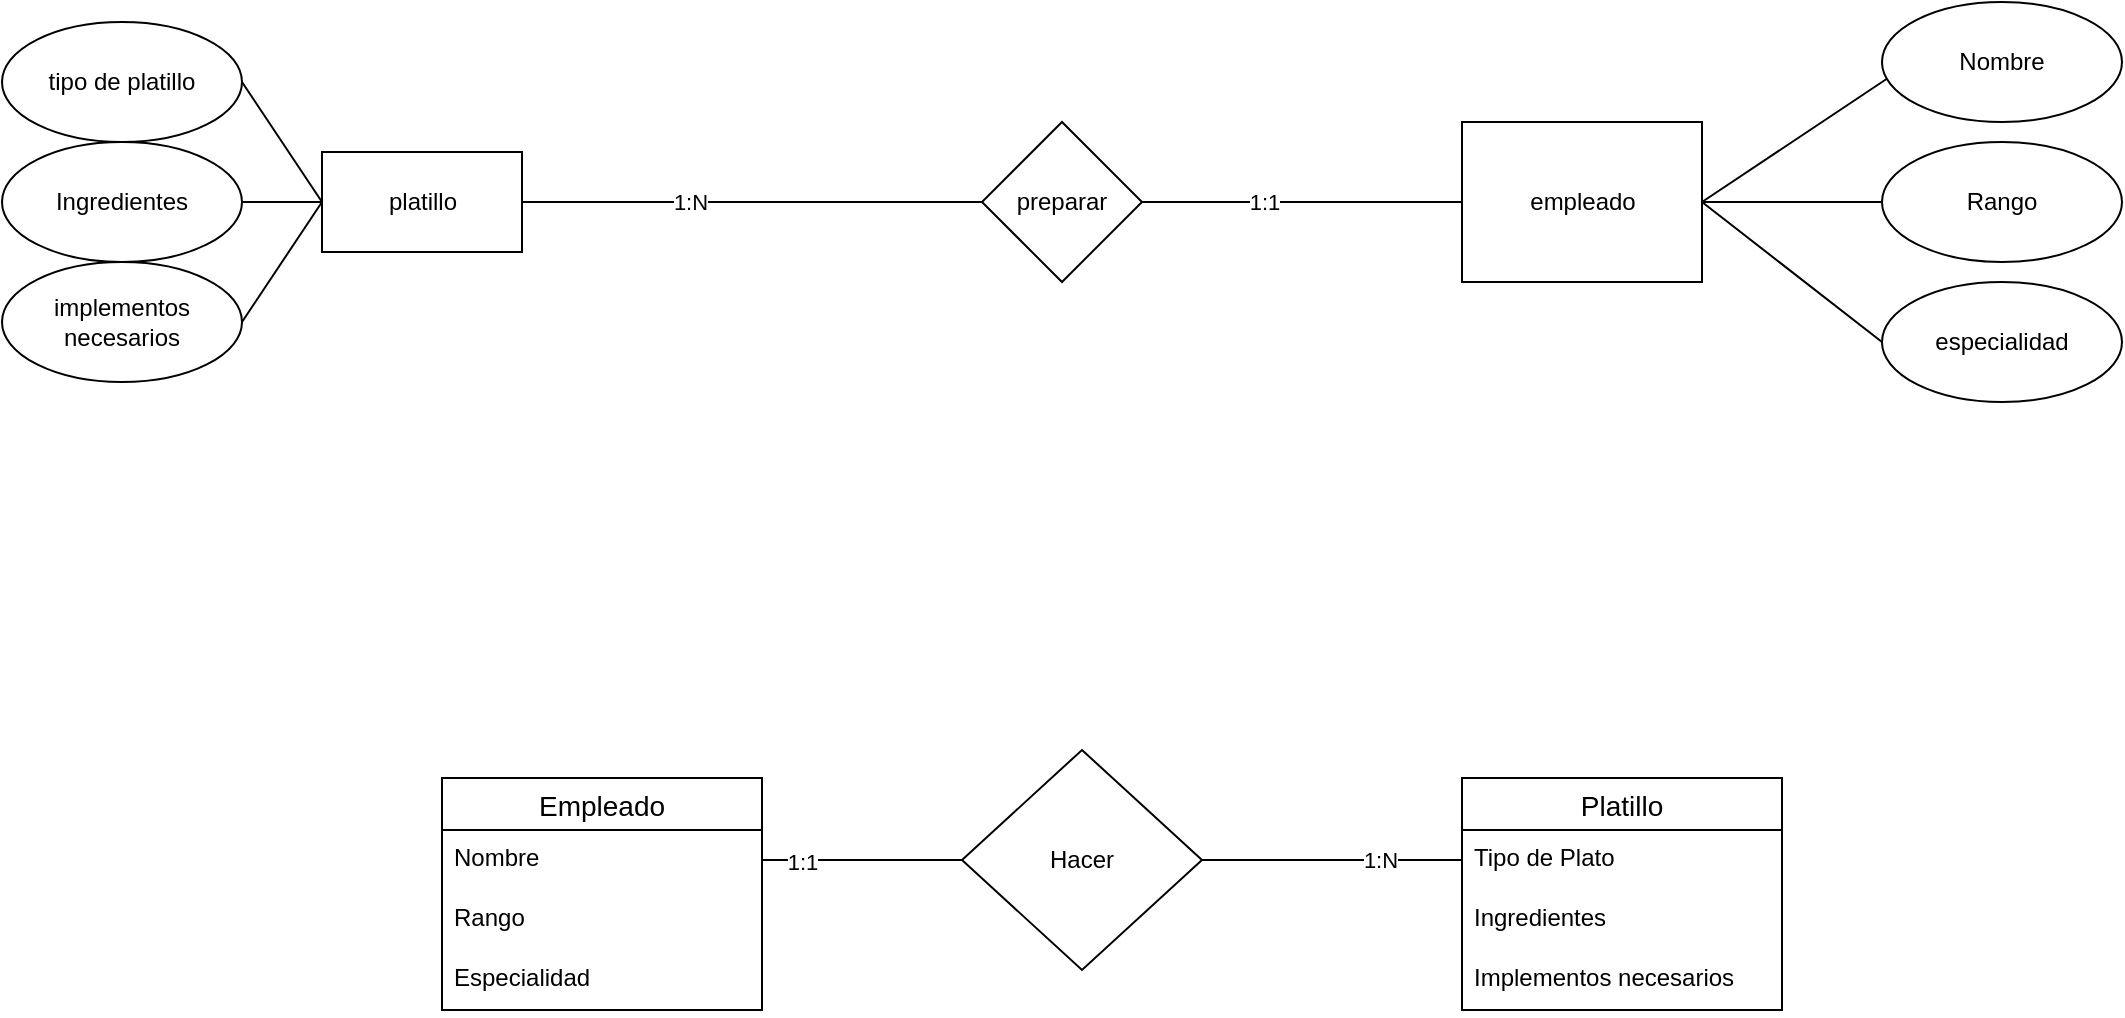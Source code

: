 <mxfile version="14.9.6" type="github">
  <diagram id="_SgC4pJXE5jOWkK6Uz9D" name="Page-1">
    <mxGraphModel dx="2489" dy="762" grid="1" gridSize="10" guides="1" tooltips="1" connect="1" arrows="1" fold="1" page="1" pageScale="1" pageWidth="827" pageHeight="1169" math="0" shadow="0">
      <root>
        <mxCell id="0" />
        <mxCell id="1" parent="0" />
        <mxCell id="Zh--WylhP0kHJJEPY8Jx-1" value="empleado" style="html=1;dashed=0;whitespace=wrap;" parent="1" vertex="1">
          <mxGeometry x="720" y="160" width="120" height="80" as="geometry" />
        </mxCell>
        <mxCell id="Zh--WylhP0kHJJEPY8Jx-2" value="platillo" style="html=1;dashed=0;whitespace=wrap;" parent="1" vertex="1">
          <mxGeometry x="150" y="175" width="100" height="50" as="geometry" />
        </mxCell>
        <mxCell id="Zh--WylhP0kHJJEPY8Jx-11" value="" style="endArrow=none;html=1;entryX=1;entryY=0.5;entryDx=0;entryDy=0;exitX=0;exitY=0.5;exitDx=0;exitDy=0;" parent="1" source="Zh--WylhP0kHJJEPY8Jx-21" target="Zh--WylhP0kHJJEPY8Jx-1" edge="1">
          <mxGeometry width="50" height="50" relative="1" as="geometry">
            <mxPoint x="380" y="420" as="sourcePoint" />
            <mxPoint x="430" y="370" as="targetPoint" />
          </mxGeometry>
        </mxCell>
        <mxCell id="Zh--WylhP0kHJJEPY8Jx-13" value="" style="endArrow=none;html=1;entryX=0.5;entryY=0;entryDx=0;entryDy=0;exitX=1;exitY=0.5;exitDx=0;exitDy=0;" parent="1" source="Zh--WylhP0kHJJEPY8Jx-1" target="Zh--WylhP0kHJJEPY8Jx-19" edge="1">
          <mxGeometry width="50" height="50" relative="1" as="geometry">
            <mxPoint x="860" y="200" as="sourcePoint" />
            <mxPoint x="430" y="370" as="targetPoint" />
          </mxGeometry>
        </mxCell>
        <mxCell id="Zh--WylhP0kHJJEPY8Jx-19" value="Nombre" style="ellipse;whiteSpace=wrap;html=1;" parent="1" vertex="1">
          <mxGeometry x="930" y="100" width="120" height="60" as="geometry" />
        </mxCell>
        <mxCell id="Zh--WylhP0kHJJEPY8Jx-21" value="especialidad" style="ellipse;whiteSpace=wrap;html=1;" parent="1" vertex="1">
          <mxGeometry x="930" y="240" width="120" height="60" as="geometry" />
        </mxCell>
        <mxCell id="Zh--WylhP0kHJJEPY8Jx-22" value="tipo de platillo" style="ellipse;whiteSpace=wrap;html=1;" parent="1" vertex="1">
          <mxGeometry x="-10" y="110" width="120" height="60" as="geometry" />
        </mxCell>
        <mxCell id="Zh--WylhP0kHJJEPY8Jx-23" value="Ingredientes" style="ellipse;whiteSpace=wrap;html=1;" parent="1" vertex="1">
          <mxGeometry x="-10" y="170" width="120" height="60" as="geometry" />
        </mxCell>
        <mxCell id="Zh--WylhP0kHJJEPY8Jx-24" value="" style="endArrow=none;html=1;entryX=1;entryY=0.5;entryDx=0;entryDy=0;exitX=0;exitY=0.5;exitDx=0;exitDy=0;" parent="1" source="Zh--WylhP0kHJJEPY8Jx-2" target="Zh--WylhP0kHJJEPY8Jx-22" edge="1">
          <mxGeometry width="50" height="50" relative="1" as="geometry">
            <mxPoint x="370" y="390" as="sourcePoint" />
            <mxPoint x="420" y="340" as="targetPoint" />
          </mxGeometry>
        </mxCell>
        <mxCell id="Zh--WylhP0kHJJEPY8Jx-25" value="" style="endArrow=none;html=1;entryX=0;entryY=0.5;entryDx=0;entryDy=0;exitX=1;exitY=0.5;exitDx=0;exitDy=0;" parent="1" source="Zh--WylhP0kHJJEPY8Jx-23" target="Zh--WylhP0kHJJEPY8Jx-2" edge="1">
          <mxGeometry width="50" height="50" relative="1" as="geometry">
            <mxPoint x="370" y="390" as="sourcePoint" />
            <mxPoint x="420" y="340" as="targetPoint" />
          </mxGeometry>
        </mxCell>
        <mxCell id="Zh--WylhP0kHJJEPY8Jx-26" value="preparar" style="rhombus;whiteSpace=wrap;html=1;" parent="1" vertex="1">
          <mxGeometry x="480" y="160" width="80" height="80" as="geometry" />
        </mxCell>
        <mxCell id="Zh--WylhP0kHJJEPY8Jx-27" value="" style="endArrow=none;html=1;exitX=1;exitY=0.5;exitDx=0;exitDy=0;" parent="1" source="Zh--WylhP0kHJJEPY8Jx-2" target="Zh--WylhP0kHJJEPY8Jx-26" edge="1">
          <mxGeometry width="50" height="50" relative="1" as="geometry">
            <mxPoint x="390" y="390" as="sourcePoint" />
            <mxPoint x="440" y="340" as="targetPoint" />
            <Array as="points" />
          </mxGeometry>
        </mxCell>
        <mxCell id="Rj5sBrgI9cjhUqgiT_DL-21" value="1:N" style="edgeLabel;html=1;align=center;verticalAlign=middle;resizable=0;points=[];" parent="Zh--WylhP0kHJJEPY8Jx-27" vertex="1" connectable="0">
          <mxGeometry x="-0.276" y="-4" relative="1" as="geometry">
            <mxPoint y="-4" as="offset" />
          </mxGeometry>
        </mxCell>
        <mxCell id="Zh--WylhP0kHJJEPY8Jx-28" value="" style="endArrow=none;html=1;entryX=0;entryY=0.5;entryDx=0;entryDy=0;exitX=1;exitY=0.5;exitDx=0;exitDy=0;" parent="1" source="Zh--WylhP0kHJJEPY8Jx-26" target="Zh--WylhP0kHJJEPY8Jx-1" edge="1">
          <mxGeometry width="50" height="50" relative="1" as="geometry">
            <mxPoint x="390" y="390" as="sourcePoint" />
            <mxPoint x="440" y="340" as="targetPoint" />
          </mxGeometry>
        </mxCell>
        <mxCell id="Rj5sBrgI9cjhUqgiT_DL-32" value="1:1" style="edgeLabel;html=1;align=center;verticalAlign=middle;resizable=0;points=[];" parent="Zh--WylhP0kHJJEPY8Jx-28" vertex="1" connectable="0">
          <mxGeometry x="-0.246" relative="1" as="geometry">
            <mxPoint as="offset" />
          </mxGeometry>
        </mxCell>
        <mxCell id="Rj5sBrgI9cjhUqgiT_DL-11" value="Platillo" style="swimlane;fontStyle=0;childLayout=stackLayout;horizontal=1;startSize=26;horizontalStack=0;resizeParent=1;resizeParentMax=0;resizeLast=0;collapsible=1;marginBottom=0;align=center;fontSize=14;" parent="1" vertex="1">
          <mxGeometry x="720" y="488" width="160" height="116" as="geometry" />
        </mxCell>
        <mxCell id="Rj5sBrgI9cjhUqgiT_DL-12" value="Tipo de Plato" style="text;strokeColor=none;fillColor=none;spacingLeft=4;spacingRight=4;overflow=hidden;rotatable=0;points=[[0,0.5],[1,0.5]];portConstraint=eastwest;fontSize=12;" parent="Rj5sBrgI9cjhUqgiT_DL-11" vertex="1">
          <mxGeometry y="26" width="160" height="30" as="geometry" />
        </mxCell>
        <mxCell id="Rj5sBrgI9cjhUqgiT_DL-13" value="Ingredientes" style="text;strokeColor=none;fillColor=none;spacingLeft=4;spacingRight=4;overflow=hidden;rotatable=0;points=[[0,0.5],[1,0.5]];portConstraint=eastwest;fontSize=12;" parent="Rj5sBrgI9cjhUqgiT_DL-11" vertex="1">
          <mxGeometry y="56" width="160" height="30" as="geometry" />
        </mxCell>
        <mxCell id="Rj5sBrgI9cjhUqgiT_DL-35" value="Implementos necesarios" style="text;strokeColor=none;fillColor=none;spacingLeft=4;spacingRight=4;overflow=hidden;rotatable=0;points=[[0,0.5],[1,0.5]];portConstraint=eastwest;fontSize=12;" parent="Rj5sBrgI9cjhUqgiT_DL-11" vertex="1">
          <mxGeometry y="86" width="160" height="30" as="geometry" />
        </mxCell>
        <mxCell id="Rj5sBrgI9cjhUqgiT_DL-15" value="Empleado" style="swimlane;fontStyle=0;childLayout=stackLayout;horizontal=1;startSize=26;horizontalStack=0;resizeParent=1;resizeParentMax=0;resizeLast=0;collapsible=1;marginBottom=0;align=center;fontSize=14;" parent="1" vertex="1">
          <mxGeometry x="210" y="488" width="160" height="116" as="geometry" />
        </mxCell>
        <mxCell id="Rj5sBrgI9cjhUqgiT_DL-16" value="Nombre" style="text;strokeColor=none;fillColor=none;spacingLeft=4;spacingRight=4;overflow=hidden;rotatable=0;points=[[0,0.5],[1,0.5]];portConstraint=eastwest;fontSize=12;" parent="Rj5sBrgI9cjhUqgiT_DL-15" vertex="1">
          <mxGeometry y="26" width="160" height="30" as="geometry" />
        </mxCell>
        <mxCell id="Rj5sBrgI9cjhUqgiT_DL-18" value="Rango" style="text;strokeColor=none;fillColor=none;spacingLeft=4;spacingRight=4;overflow=hidden;rotatable=0;points=[[0,0.5],[1,0.5]];portConstraint=eastwest;fontSize=12;" parent="Rj5sBrgI9cjhUqgiT_DL-15" vertex="1">
          <mxGeometry y="56" width="160" height="30" as="geometry" />
        </mxCell>
        <mxCell id="Rj5sBrgI9cjhUqgiT_DL-31" value="Especialidad" style="text;strokeColor=none;fillColor=none;spacingLeft=4;spacingRight=4;overflow=hidden;rotatable=0;points=[[0,0.5],[1,0.5]];portConstraint=eastwest;fontSize=12;" parent="Rj5sBrgI9cjhUqgiT_DL-15" vertex="1">
          <mxGeometry y="86" width="160" height="30" as="geometry" />
        </mxCell>
        <mxCell id="Rj5sBrgI9cjhUqgiT_DL-19" value="Hacer" style="rhombus;whiteSpace=wrap;html=1;" parent="1" vertex="1">
          <mxGeometry x="470" y="474" width="120" height="110" as="geometry" />
        </mxCell>
        <mxCell id="Rj5sBrgI9cjhUqgiT_DL-24" value="" style="endArrow=none;html=1;entryX=0;entryY=0.5;entryDx=0;entryDy=0;exitX=1;exitY=0.5;exitDx=0;exitDy=0;" parent="1" source="Rj5sBrgI9cjhUqgiT_DL-19" target="Rj5sBrgI9cjhUqgiT_DL-12" edge="1">
          <mxGeometry width="50" height="50" relative="1" as="geometry">
            <mxPoint x="530" y="841" as="sourcePoint" />
            <mxPoint x="580" y="791" as="targetPoint" />
          </mxGeometry>
        </mxCell>
        <mxCell id="Rj5sBrgI9cjhUqgiT_DL-28" value="1:N" style="edgeLabel;html=1;align=center;verticalAlign=middle;resizable=0;points=[];" parent="Rj5sBrgI9cjhUqgiT_DL-24" vertex="1" connectable="0">
          <mxGeometry x="0.371" relative="1" as="geometry">
            <mxPoint as="offset" />
          </mxGeometry>
        </mxCell>
        <mxCell id="Rj5sBrgI9cjhUqgiT_DL-25" value="" style="endArrow=none;html=1;entryX=0;entryY=0.5;entryDx=0;entryDy=0;exitX=1;exitY=0.5;exitDx=0;exitDy=0;" parent="1" source="Rj5sBrgI9cjhUqgiT_DL-16" target="Rj5sBrgI9cjhUqgiT_DL-19" edge="1">
          <mxGeometry width="50" height="50" relative="1" as="geometry">
            <mxPoint x="530" y="841" as="sourcePoint" />
            <mxPoint x="580" y="791" as="targetPoint" />
          </mxGeometry>
        </mxCell>
        <mxCell id="Rj5sBrgI9cjhUqgiT_DL-27" value="1:1" style="edgeLabel;html=1;align=center;verticalAlign=middle;resizable=0;points=[];" parent="Rj5sBrgI9cjhUqgiT_DL-25" vertex="1" connectable="0">
          <mxGeometry x="-0.605" y="-1" relative="1" as="geometry">
            <mxPoint as="offset" />
          </mxGeometry>
        </mxCell>
        <mxCell id="Rj5sBrgI9cjhUqgiT_DL-29" value="Rango" style="ellipse;whiteSpace=wrap;html=1;" parent="1" vertex="1">
          <mxGeometry x="930" y="170" width="120" height="60" as="geometry" />
        </mxCell>
        <mxCell id="Rj5sBrgI9cjhUqgiT_DL-30" value="" style="endArrow=none;html=1;exitX=0;exitY=0.5;exitDx=0;exitDy=0;entryX=1;entryY=0.5;entryDx=0;entryDy=0;" parent="1" source="Rj5sBrgI9cjhUqgiT_DL-29" target="Zh--WylhP0kHJJEPY8Jx-1" edge="1">
          <mxGeometry width="50" height="50" relative="1" as="geometry">
            <mxPoint x="720" y="370" as="sourcePoint" />
            <mxPoint x="770" y="320" as="targetPoint" />
          </mxGeometry>
        </mxCell>
        <mxCell id="Rj5sBrgI9cjhUqgiT_DL-33" value="implementos necesarios" style="ellipse;whiteSpace=wrap;html=1;" parent="1" vertex="1">
          <mxGeometry x="-10" y="230" width="120" height="60" as="geometry" />
        </mxCell>
        <mxCell id="Rj5sBrgI9cjhUqgiT_DL-34" value="" style="endArrow=none;html=1;exitX=1;exitY=0.5;exitDx=0;exitDy=0;entryX=0;entryY=0.5;entryDx=0;entryDy=0;" parent="1" source="Rj5sBrgI9cjhUqgiT_DL-33" target="Zh--WylhP0kHJJEPY8Jx-2" edge="1">
          <mxGeometry width="50" height="50" relative="1" as="geometry">
            <mxPoint x="640" y="370" as="sourcePoint" />
            <mxPoint x="690" y="320" as="targetPoint" />
          </mxGeometry>
        </mxCell>
      </root>
    </mxGraphModel>
  </diagram>
</mxfile>
